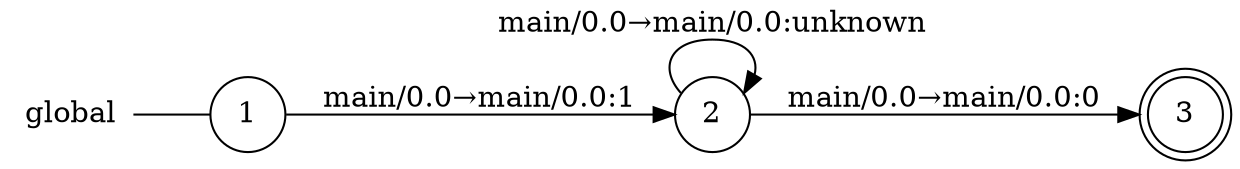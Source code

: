 digraph global {
	rankdir="LR";
	n_0 [label="global", shape="plaintext"];
	n_1 [id="1", shape=circle, label="1"];
	n_0 -> n_1 [arrowhead=none];
	n_2 [id="2", shape=circle, label="2"];
	n_3 [id="3", shape=doublecircle, label="3"];

	n_2 -> n_2 [id="[$e|1]", label="main/0.0→main/0.0:unknown"];
	n_1 -> n_2 [id="[$e|0]", label="main/0.0→main/0.0:1"];
	n_2 -> n_3 [id="[$e|0]", label="main/0.0→main/0.0:0"];
}
